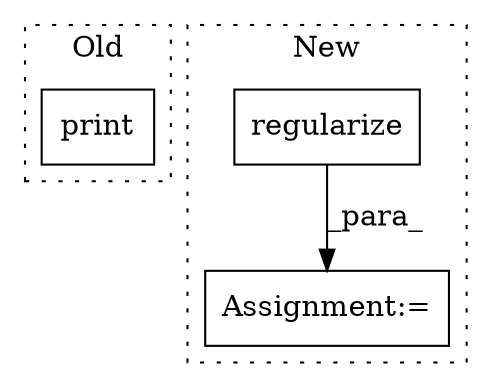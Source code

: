 digraph G {
subgraph cluster0 {
1 [label="print" a="32" s="5388,5442" l="6,1" shape="box"];
label = "Old";
style="dotted";
}
subgraph cluster1 {
2 [label="regularize" a="32" s="6262,6281" l="11,1" shape="box"];
3 [label="Assignment:=" a="7" s="6244" l="1" shape="box"];
label = "New";
style="dotted";
}
2 -> 3 [label="_para_"];
}